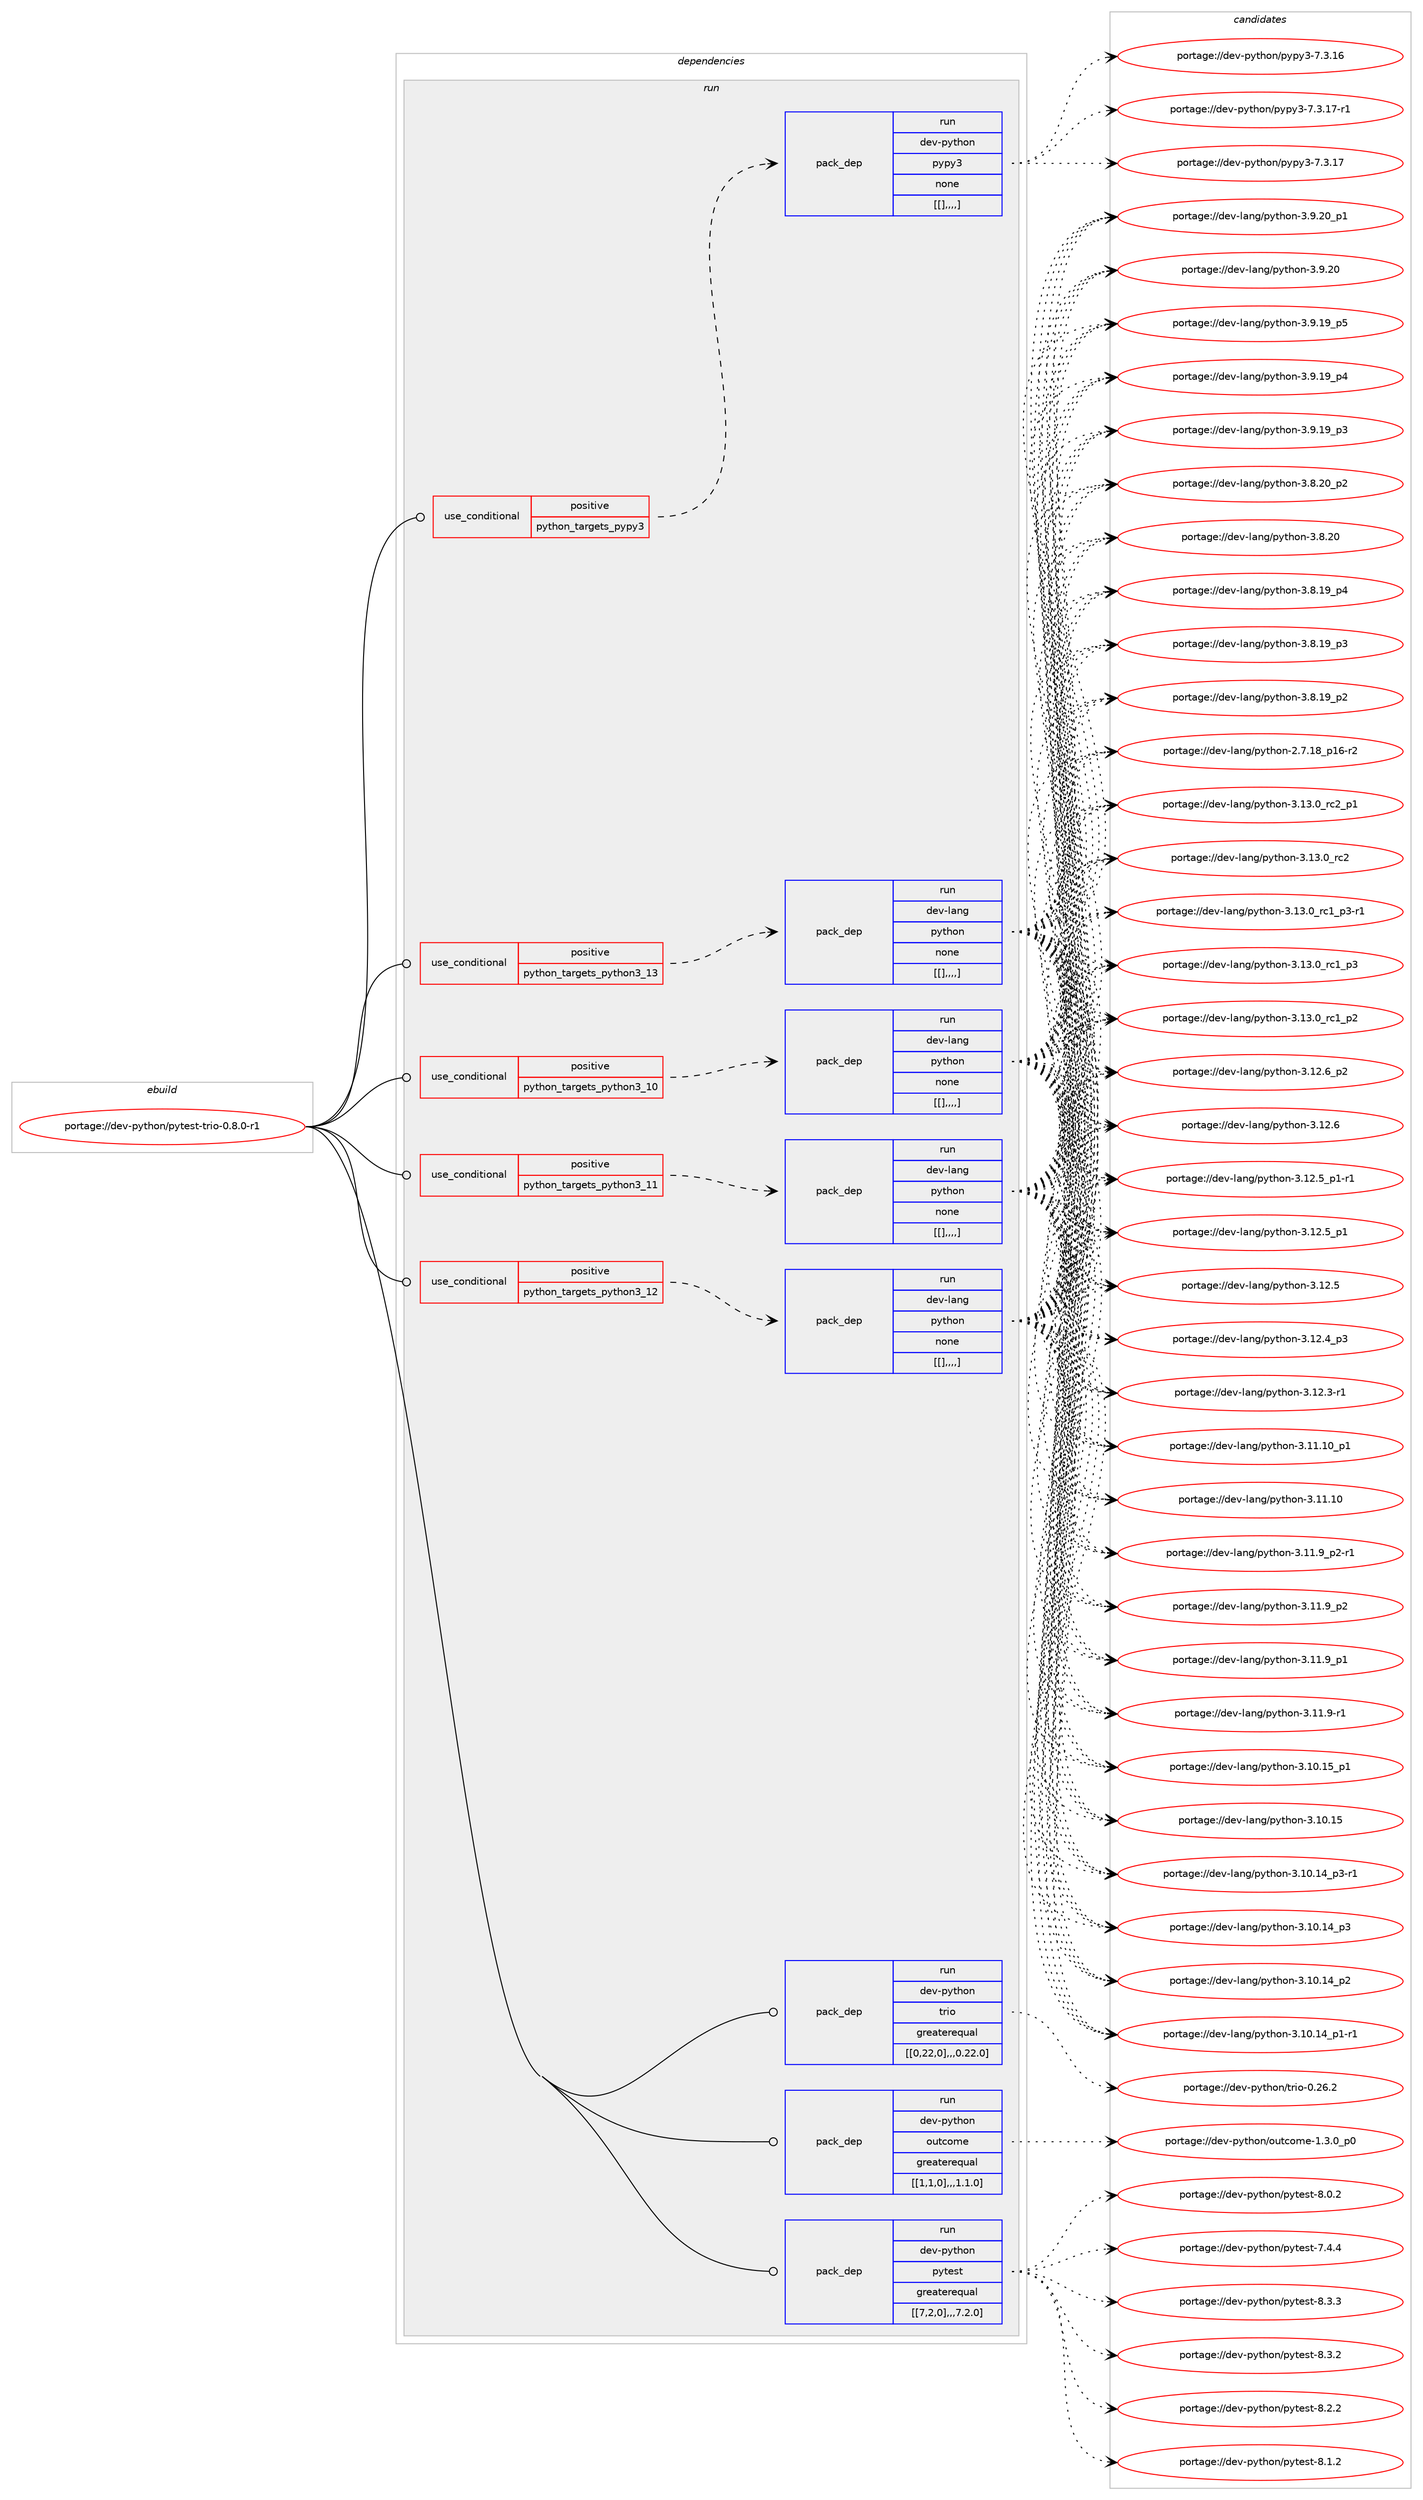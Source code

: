 digraph prolog {

# *************
# Graph options
# *************

newrank=true;
concentrate=true;
compound=true;
graph [rankdir=LR,fontname=Helvetica,fontsize=10,ranksep=1.5];#, ranksep=2.5, nodesep=0.2];
edge  [arrowhead=vee];
node  [fontname=Helvetica,fontsize=10];

# **********
# The ebuild
# **********

subgraph cluster_leftcol {
color=gray;
label=<<i>ebuild</i>>;
id [label="portage://dev-python/pytest-trio-0.8.0-r1", color=red, width=4, href="../dev-python/pytest-trio-0.8.0-r1.svg"];
}

# ****************
# The dependencies
# ****************

subgraph cluster_midcol {
color=gray;
label=<<i>dependencies</i>>;
subgraph cluster_compile {
fillcolor="#eeeeee";
style=filled;
label=<<i>compile</i>>;
}
subgraph cluster_compileandrun {
fillcolor="#eeeeee";
style=filled;
label=<<i>compile and run</i>>;
}
subgraph cluster_run {
fillcolor="#eeeeee";
style=filled;
label=<<i>run</i>>;
subgraph cond39742 {
dependency162647 [label=<<TABLE BORDER="0" CELLBORDER="1" CELLSPACING="0" CELLPADDING="4"><TR><TD ROWSPAN="3" CELLPADDING="10">use_conditional</TD></TR><TR><TD>positive</TD></TR><TR><TD>python_targets_pypy3</TD></TR></TABLE>>, shape=none, color=red];
subgraph pack121652 {
dependency162648 [label=<<TABLE BORDER="0" CELLBORDER="1" CELLSPACING="0" CELLPADDING="4" WIDTH="220"><TR><TD ROWSPAN="6" CELLPADDING="30">pack_dep</TD></TR><TR><TD WIDTH="110">run</TD></TR><TR><TD>dev-python</TD></TR><TR><TD>pypy3</TD></TR><TR><TD>none</TD></TR><TR><TD>[[],,,,]</TD></TR></TABLE>>, shape=none, color=blue];
}
dependency162647:e -> dependency162648:w [weight=20,style="dashed",arrowhead="vee"];
}
id:e -> dependency162647:w [weight=20,style="solid",arrowhead="odot"];
subgraph cond39743 {
dependency162649 [label=<<TABLE BORDER="0" CELLBORDER="1" CELLSPACING="0" CELLPADDING="4"><TR><TD ROWSPAN="3" CELLPADDING="10">use_conditional</TD></TR><TR><TD>positive</TD></TR><TR><TD>python_targets_python3_10</TD></TR></TABLE>>, shape=none, color=red];
subgraph pack121653 {
dependency162650 [label=<<TABLE BORDER="0" CELLBORDER="1" CELLSPACING="0" CELLPADDING="4" WIDTH="220"><TR><TD ROWSPAN="6" CELLPADDING="30">pack_dep</TD></TR><TR><TD WIDTH="110">run</TD></TR><TR><TD>dev-lang</TD></TR><TR><TD>python</TD></TR><TR><TD>none</TD></TR><TR><TD>[[],,,,]</TD></TR></TABLE>>, shape=none, color=blue];
}
dependency162649:e -> dependency162650:w [weight=20,style="dashed",arrowhead="vee"];
}
id:e -> dependency162649:w [weight=20,style="solid",arrowhead="odot"];
subgraph cond39744 {
dependency162651 [label=<<TABLE BORDER="0" CELLBORDER="1" CELLSPACING="0" CELLPADDING="4"><TR><TD ROWSPAN="3" CELLPADDING="10">use_conditional</TD></TR><TR><TD>positive</TD></TR><TR><TD>python_targets_python3_11</TD></TR></TABLE>>, shape=none, color=red];
subgraph pack121654 {
dependency162652 [label=<<TABLE BORDER="0" CELLBORDER="1" CELLSPACING="0" CELLPADDING="4" WIDTH="220"><TR><TD ROWSPAN="6" CELLPADDING="30">pack_dep</TD></TR><TR><TD WIDTH="110">run</TD></TR><TR><TD>dev-lang</TD></TR><TR><TD>python</TD></TR><TR><TD>none</TD></TR><TR><TD>[[],,,,]</TD></TR></TABLE>>, shape=none, color=blue];
}
dependency162651:e -> dependency162652:w [weight=20,style="dashed",arrowhead="vee"];
}
id:e -> dependency162651:w [weight=20,style="solid",arrowhead="odot"];
subgraph cond39745 {
dependency162653 [label=<<TABLE BORDER="0" CELLBORDER="1" CELLSPACING="0" CELLPADDING="4"><TR><TD ROWSPAN="3" CELLPADDING="10">use_conditional</TD></TR><TR><TD>positive</TD></TR><TR><TD>python_targets_python3_12</TD></TR></TABLE>>, shape=none, color=red];
subgraph pack121655 {
dependency162654 [label=<<TABLE BORDER="0" CELLBORDER="1" CELLSPACING="0" CELLPADDING="4" WIDTH="220"><TR><TD ROWSPAN="6" CELLPADDING="30">pack_dep</TD></TR><TR><TD WIDTH="110">run</TD></TR><TR><TD>dev-lang</TD></TR><TR><TD>python</TD></TR><TR><TD>none</TD></TR><TR><TD>[[],,,,]</TD></TR></TABLE>>, shape=none, color=blue];
}
dependency162653:e -> dependency162654:w [weight=20,style="dashed",arrowhead="vee"];
}
id:e -> dependency162653:w [weight=20,style="solid",arrowhead="odot"];
subgraph cond39746 {
dependency162655 [label=<<TABLE BORDER="0" CELLBORDER="1" CELLSPACING="0" CELLPADDING="4"><TR><TD ROWSPAN="3" CELLPADDING="10">use_conditional</TD></TR><TR><TD>positive</TD></TR><TR><TD>python_targets_python3_13</TD></TR></TABLE>>, shape=none, color=red];
subgraph pack121656 {
dependency162656 [label=<<TABLE BORDER="0" CELLBORDER="1" CELLSPACING="0" CELLPADDING="4" WIDTH="220"><TR><TD ROWSPAN="6" CELLPADDING="30">pack_dep</TD></TR><TR><TD WIDTH="110">run</TD></TR><TR><TD>dev-lang</TD></TR><TR><TD>python</TD></TR><TR><TD>none</TD></TR><TR><TD>[[],,,,]</TD></TR></TABLE>>, shape=none, color=blue];
}
dependency162655:e -> dependency162656:w [weight=20,style="dashed",arrowhead="vee"];
}
id:e -> dependency162655:w [weight=20,style="solid",arrowhead="odot"];
subgraph pack121657 {
dependency162657 [label=<<TABLE BORDER="0" CELLBORDER="1" CELLSPACING="0" CELLPADDING="4" WIDTH="220"><TR><TD ROWSPAN="6" CELLPADDING="30">pack_dep</TD></TR><TR><TD WIDTH="110">run</TD></TR><TR><TD>dev-python</TD></TR><TR><TD>outcome</TD></TR><TR><TD>greaterequal</TD></TR><TR><TD>[[1,1,0],,,1.1.0]</TD></TR></TABLE>>, shape=none, color=blue];
}
id:e -> dependency162657:w [weight=20,style="solid",arrowhead="odot"];
subgraph pack121658 {
dependency162658 [label=<<TABLE BORDER="0" CELLBORDER="1" CELLSPACING="0" CELLPADDING="4" WIDTH="220"><TR><TD ROWSPAN="6" CELLPADDING="30">pack_dep</TD></TR><TR><TD WIDTH="110">run</TD></TR><TR><TD>dev-python</TD></TR><TR><TD>pytest</TD></TR><TR><TD>greaterequal</TD></TR><TR><TD>[[7,2,0],,,7.2.0]</TD></TR></TABLE>>, shape=none, color=blue];
}
id:e -> dependency162658:w [weight=20,style="solid",arrowhead="odot"];
subgraph pack121659 {
dependency162659 [label=<<TABLE BORDER="0" CELLBORDER="1" CELLSPACING="0" CELLPADDING="4" WIDTH="220"><TR><TD ROWSPAN="6" CELLPADDING="30">pack_dep</TD></TR><TR><TD WIDTH="110">run</TD></TR><TR><TD>dev-python</TD></TR><TR><TD>trio</TD></TR><TR><TD>greaterequal</TD></TR><TR><TD>[[0,22,0],,,0.22.0]</TD></TR></TABLE>>, shape=none, color=blue];
}
id:e -> dependency162659:w [weight=20,style="solid",arrowhead="odot"];
}
}

# **************
# The candidates
# **************

subgraph cluster_choices {
rank=same;
color=gray;
label=<<i>candidates</i>>;

subgraph choice121652 {
color=black;
nodesep=1;
choice100101118451121211161041111104711212111212151455546514649554511449 [label="portage://dev-python/pypy3-7.3.17-r1", color=red, width=4,href="../dev-python/pypy3-7.3.17-r1.svg"];
choice10010111845112121116104111110471121211121215145554651464955 [label="portage://dev-python/pypy3-7.3.17", color=red, width=4,href="../dev-python/pypy3-7.3.17.svg"];
choice10010111845112121116104111110471121211121215145554651464954 [label="portage://dev-python/pypy3-7.3.16", color=red, width=4,href="../dev-python/pypy3-7.3.16.svg"];
dependency162648:e -> choice100101118451121211161041111104711212111212151455546514649554511449:w [style=dotted,weight="100"];
dependency162648:e -> choice10010111845112121116104111110471121211121215145554651464955:w [style=dotted,weight="100"];
dependency162648:e -> choice10010111845112121116104111110471121211121215145554651464954:w [style=dotted,weight="100"];
}
subgraph choice121653 {
color=black;
nodesep=1;
choice100101118451089711010347112121116104111110455146495146489511499509511249 [label="portage://dev-lang/python-3.13.0_rc2_p1", color=red, width=4,href="../dev-lang/python-3.13.0_rc2_p1.svg"];
choice10010111845108971101034711212111610411111045514649514648951149950 [label="portage://dev-lang/python-3.13.0_rc2", color=red, width=4,href="../dev-lang/python-3.13.0_rc2.svg"];
choice1001011184510897110103471121211161041111104551464951464895114994995112514511449 [label="portage://dev-lang/python-3.13.0_rc1_p3-r1", color=red, width=4,href="../dev-lang/python-3.13.0_rc1_p3-r1.svg"];
choice100101118451089711010347112121116104111110455146495146489511499499511251 [label="portage://dev-lang/python-3.13.0_rc1_p3", color=red, width=4,href="../dev-lang/python-3.13.0_rc1_p3.svg"];
choice100101118451089711010347112121116104111110455146495146489511499499511250 [label="portage://dev-lang/python-3.13.0_rc1_p2", color=red, width=4,href="../dev-lang/python-3.13.0_rc1_p2.svg"];
choice100101118451089711010347112121116104111110455146495046549511250 [label="portage://dev-lang/python-3.12.6_p2", color=red, width=4,href="../dev-lang/python-3.12.6_p2.svg"];
choice10010111845108971101034711212111610411111045514649504654 [label="portage://dev-lang/python-3.12.6", color=red, width=4,href="../dev-lang/python-3.12.6.svg"];
choice1001011184510897110103471121211161041111104551464950465395112494511449 [label="portage://dev-lang/python-3.12.5_p1-r1", color=red, width=4,href="../dev-lang/python-3.12.5_p1-r1.svg"];
choice100101118451089711010347112121116104111110455146495046539511249 [label="portage://dev-lang/python-3.12.5_p1", color=red, width=4,href="../dev-lang/python-3.12.5_p1.svg"];
choice10010111845108971101034711212111610411111045514649504653 [label="portage://dev-lang/python-3.12.5", color=red, width=4,href="../dev-lang/python-3.12.5.svg"];
choice100101118451089711010347112121116104111110455146495046529511251 [label="portage://dev-lang/python-3.12.4_p3", color=red, width=4,href="../dev-lang/python-3.12.4_p3.svg"];
choice100101118451089711010347112121116104111110455146495046514511449 [label="portage://dev-lang/python-3.12.3-r1", color=red, width=4,href="../dev-lang/python-3.12.3-r1.svg"];
choice10010111845108971101034711212111610411111045514649494649489511249 [label="portage://dev-lang/python-3.11.10_p1", color=red, width=4,href="../dev-lang/python-3.11.10_p1.svg"];
choice1001011184510897110103471121211161041111104551464949464948 [label="portage://dev-lang/python-3.11.10", color=red, width=4,href="../dev-lang/python-3.11.10.svg"];
choice1001011184510897110103471121211161041111104551464949465795112504511449 [label="portage://dev-lang/python-3.11.9_p2-r1", color=red, width=4,href="../dev-lang/python-3.11.9_p2-r1.svg"];
choice100101118451089711010347112121116104111110455146494946579511250 [label="portage://dev-lang/python-3.11.9_p2", color=red, width=4,href="../dev-lang/python-3.11.9_p2.svg"];
choice100101118451089711010347112121116104111110455146494946579511249 [label="portage://dev-lang/python-3.11.9_p1", color=red, width=4,href="../dev-lang/python-3.11.9_p1.svg"];
choice100101118451089711010347112121116104111110455146494946574511449 [label="portage://dev-lang/python-3.11.9-r1", color=red, width=4,href="../dev-lang/python-3.11.9-r1.svg"];
choice10010111845108971101034711212111610411111045514649484649539511249 [label="portage://dev-lang/python-3.10.15_p1", color=red, width=4,href="../dev-lang/python-3.10.15_p1.svg"];
choice1001011184510897110103471121211161041111104551464948464953 [label="portage://dev-lang/python-3.10.15", color=red, width=4,href="../dev-lang/python-3.10.15.svg"];
choice100101118451089711010347112121116104111110455146494846495295112514511449 [label="portage://dev-lang/python-3.10.14_p3-r1", color=red, width=4,href="../dev-lang/python-3.10.14_p3-r1.svg"];
choice10010111845108971101034711212111610411111045514649484649529511251 [label="portage://dev-lang/python-3.10.14_p3", color=red, width=4,href="../dev-lang/python-3.10.14_p3.svg"];
choice10010111845108971101034711212111610411111045514649484649529511250 [label="portage://dev-lang/python-3.10.14_p2", color=red, width=4,href="../dev-lang/python-3.10.14_p2.svg"];
choice100101118451089711010347112121116104111110455146494846495295112494511449 [label="portage://dev-lang/python-3.10.14_p1-r1", color=red, width=4,href="../dev-lang/python-3.10.14_p1-r1.svg"];
choice100101118451089711010347112121116104111110455146574650489511249 [label="portage://dev-lang/python-3.9.20_p1", color=red, width=4,href="../dev-lang/python-3.9.20_p1.svg"];
choice10010111845108971101034711212111610411111045514657465048 [label="portage://dev-lang/python-3.9.20", color=red, width=4,href="../dev-lang/python-3.9.20.svg"];
choice100101118451089711010347112121116104111110455146574649579511253 [label="portage://dev-lang/python-3.9.19_p5", color=red, width=4,href="../dev-lang/python-3.9.19_p5.svg"];
choice100101118451089711010347112121116104111110455146574649579511252 [label="portage://dev-lang/python-3.9.19_p4", color=red, width=4,href="../dev-lang/python-3.9.19_p4.svg"];
choice100101118451089711010347112121116104111110455146574649579511251 [label="portage://dev-lang/python-3.9.19_p3", color=red, width=4,href="../dev-lang/python-3.9.19_p3.svg"];
choice100101118451089711010347112121116104111110455146564650489511250 [label="portage://dev-lang/python-3.8.20_p2", color=red, width=4,href="../dev-lang/python-3.8.20_p2.svg"];
choice10010111845108971101034711212111610411111045514656465048 [label="portage://dev-lang/python-3.8.20", color=red, width=4,href="../dev-lang/python-3.8.20.svg"];
choice100101118451089711010347112121116104111110455146564649579511252 [label="portage://dev-lang/python-3.8.19_p4", color=red, width=4,href="../dev-lang/python-3.8.19_p4.svg"];
choice100101118451089711010347112121116104111110455146564649579511251 [label="portage://dev-lang/python-3.8.19_p3", color=red, width=4,href="../dev-lang/python-3.8.19_p3.svg"];
choice100101118451089711010347112121116104111110455146564649579511250 [label="portage://dev-lang/python-3.8.19_p2", color=red, width=4,href="../dev-lang/python-3.8.19_p2.svg"];
choice100101118451089711010347112121116104111110455046554649569511249544511450 [label="portage://dev-lang/python-2.7.18_p16-r2", color=red, width=4,href="../dev-lang/python-2.7.18_p16-r2.svg"];
dependency162650:e -> choice100101118451089711010347112121116104111110455146495146489511499509511249:w [style=dotted,weight="100"];
dependency162650:e -> choice10010111845108971101034711212111610411111045514649514648951149950:w [style=dotted,weight="100"];
dependency162650:e -> choice1001011184510897110103471121211161041111104551464951464895114994995112514511449:w [style=dotted,weight="100"];
dependency162650:e -> choice100101118451089711010347112121116104111110455146495146489511499499511251:w [style=dotted,weight="100"];
dependency162650:e -> choice100101118451089711010347112121116104111110455146495146489511499499511250:w [style=dotted,weight="100"];
dependency162650:e -> choice100101118451089711010347112121116104111110455146495046549511250:w [style=dotted,weight="100"];
dependency162650:e -> choice10010111845108971101034711212111610411111045514649504654:w [style=dotted,weight="100"];
dependency162650:e -> choice1001011184510897110103471121211161041111104551464950465395112494511449:w [style=dotted,weight="100"];
dependency162650:e -> choice100101118451089711010347112121116104111110455146495046539511249:w [style=dotted,weight="100"];
dependency162650:e -> choice10010111845108971101034711212111610411111045514649504653:w [style=dotted,weight="100"];
dependency162650:e -> choice100101118451089711010347112121116104111110455146495046529511251:w [style=dotted,weight="100"];
dependency162650:e -> choice100101118451089711010347112121116104111110455146495046514511449:w [style=dotted,weight="100"];
dependency162650:e -> choice10010111845108971101034711212111610411111045514649494649489511249:w [style=dotted,weight="100"];
dependency162650:e -> choice1001011184510897110103471121211161041111104551464949464948:w [style=dotted,weight="100"];
dependency162650:e -> choice1001011184510897110103471121211161041111104551464949465795112504511449:w [style=dotted,weight="100"];
dependency162650:e -> choice100101118451089711010347112121116104111110455146494946579511250:w [style=dotted,weight="100"];
dependency162650:e -> choice100101118451089711010347112121116104111110455146494946579511249:w [style=dotted,weight="100"];
dependency162650:e -> choice100101118451089711010347112121116104111110455146494946574511449:w [style=dotted,weight="100"];
dependency162650:e -> choice10010111845108971101034711212111610411111045514649484649539511249:w [style=dotted,weight="100"];
dependency162650:e -> choice1001011184510897110103471121211161041111104551464948464953:w [style=dotted,weight="100"];
dependency162650:e -> choice100101118451089711010347112121116104111110455146494846495295112514511449:w [style=dotted,weight="100"];
dependency162650:e -> choice10010111845108971101034711212111610411111045514649484649529511251:w [style=dotted,weight="100"];
dependency162650:e -> choice10010111845108971101034711212111610411111045514649484649529511250:w [style=dotted,weight="100"];
dependency162650:e -> choice100101118451089711010347112121116104111110455146494846495295112494511449:w [style=dotted,weight="100"];
dependency162650:e -> choice100101118451089711010347112121116104111110455146574650489511249:w [style=dotted,weight="100"];
dependency162650:e -> choice10010111845108971101034711212111610411111045514657465048:w [style=dotted,weight="100"];
dependency162650:e -> choice100101118451089711010347112121116104111110455146574649579511253:w [style=dotted,weight="100"];
dependency162650:e -> choice100101118451089711010347112121116104111110455146574649579511252:w [style=dotted,weight="100"];
dependency162650:e -> choice100101118451089711010347112121116104111110455146574649579511251:w [style=dotted,weight="100"];
dependency162650:e -> choice100101118451089711010347112121116104111110455146564650489511250:w [style=dotted,weight="100"];
dependency162650:e -> choice10010111845108971101034711212111610411111045514656465048:w [style=dotted,weight="100"];
dependency162650:e -> choice100101118451089711010347112121116104111110455146564649579511252:w [style=dotted,weight="100"];
dependency162650:e -> choice100101118451089711010347112121116104111110455146564649579511251:w [style=dotted,weight="100"];
dependency162650:e -> choice100101118451089711010347112121116104111110455146564649579511250:w [style=dotted,weight="100"];
dependency162650:e -> choice100101118451089711010347112121116104111110455046554649569511249544511450:w [style=dotted,weight="100"];
}
subgraph choice121654 {
color=black;
nodesep=1;
choice100101118451089711010347112121116104111110455146495146489511499509511249 [label="portage://dev-lang/python-3.13.0_rc2_p1", color=red, width=4,href="../dev-lang/python-3.13.0_rc2_p1.svg"];
choice10010111845108971101034711212111610411111045514649514648951149950 [label="portage://dev-lang/python-3.13.0_rc2", color=red, width=4,href="../dev-lang/python-3.13.0_rc2.svg"];
choice1001011184510897110103471121211161041111104551464951464895114994995112514511449 [label="portage://dev-lang/python-3.13.0_rc1_p3-r1", color=red, width=4,href="../dev-lang/python-3.13.0_rc1_p3-r1.svg"];
choice100101118451089711010347112121116104111110455146495146489511499499511251 [label="portage://dev-lang/python-3.13.0_rc1_p3", color=red, width=4,href="../dev-lang/python-3.13.0_rc1_p3.svg"];
choice100101118451089711010347112121116104111110455146495146489511499499511250 [label="portage://dev-lang/python-3.13.0_rc1_p2", color=red, width=4,href="../dev-lang/python-3.13.0_rc1_p2.svg"];
choice100101118451089711010347112121116104111110455146495046549511250 [label="portage://dev-lang/python-3.12.6_p2", color=red, width=4,href="../dev-lang/python-3.12.6_p2.svg"];
choice10010111845108971101034711212111610411111045514649504654 [label="portage://dev-lang/python-3.12.6", color=red, width=4,href="../dev-lang/python-3.12.6.svg"];
choice1001011184510897110103471121211161041111104551464950465395112494511449 [label="portage://dev-lang/python-3.12.5_p1-r1", color=red, width=4,href="../dev-lang/python-3.12.5_p1-r1.svg"];
choice100101118451089711010347112121116104111110455146495046539511249 [label="portage://dev-lang/python-3.12.5_p1", color=red, width=4,href="../dev-lang/python-3.12.5_p1.svg"];
choice10010111845108971101034711212111610411111045514649504653 [label="portage://dev-lang/python-3.12.5", color=red, width=4,href="../dev-lang/python-3.12.5.svg"];
choice100101118451089711010347112121116104111110455146495046529511251 [label="portage://dev-lang/python-3.12.4_p3", color=red, width=4,href="../dev-lang/python-3.12.4_p3.svg"];
choice100101118451089711010347112121116104111110455146495046514511449 [label="portage://dev-lang/python-3.12.3-r1", color=red, width=4,href="../dev-lang/python-3.12.3-r1.svg"];
choice10010111845108971101034711212111610411111045514649494649489511249 [label="portage://dev-lang/python-3.11.10_p1", color=red, width=4,href="../dev-lang/python-3.11.10_p1.svg"];
choice1001011184510897110103471121211161041111104551464949464948 [label="portage://dev-lang/python-3.11.10", color=red, width=4,href="../dev-lang/python-3.11.10.svg"];
choice1001011184510897110103471121211161041111104551464949465795112504511449 [label="portage://dev-lang/python-3.11.9_p2-r1", color=red, width=4,href="../dev-lang/python-3.11.9_p2-r1.svg"];
choice100101118451089711010347112121116104111110455146494946579511250 [label="portage://dev-lang/python-3.11.9_p2", color=red, width=4,href="../dev-lang/python-3.11.9_p2.svg"];
choice100101118451089711010347112121116104111110455146494946579511249 [label="portage://dev-lang/python-3.11.9_p1", color=red, width=4,href="../dev-lang/python-3.11.9_p1.svg"];
choice100101118451089711010347112121116104111110455146494946574511449 [label="portage://dev-lang/python-3.11.9-r1", color=red, width=4,href="../dev-lang/python-3.11.9-r1.svg"];
choice10010111845108971101034711212111610411111045514649484649539511249 [label="portage://dev-lang/python-3.10.15_p1", color=red, width=4,href="../dev-lang/python-3.10.15_p1.svg"];
choice1001011184510897110103471121211161041111104551464948464953 [label="portage://dev-lang/python-3.10.15", color=red, width=4,href="../dev-lang/python-3.10.15.svg"];
choice100101118451089711010347112121116104111110455146494846495295112514511449 [label="portage://dev-lang/python-3.10.14_p3-r1", color=red, width=4,href="../dev-lang/python-3.10.14_p3-r1.svg"];
choice10010111845108971101034711212111610411111045514649484649529511251 [label="portage://dev-lang/python-3.10.14_p3", color=red, width=4,href="../dev-lang/python-3.10.14_p3.svg"];
choice10010111845108971101034711212111610411111045514649484649529511250 [label="portage://dev-lang/python-3.10.14_p2", color=red, width=4,href="../dev-lang/python-3.10.14_p2.svg"];
choice100101118451089711010347112121116104111110455146494846495295112494511449 [label="portage://dev-lang/python-3.10.14_p1-r1", color=red, width=4,href="../dev-lang/python-3.10.14_p1-r1.svg"];
choice100101118451089711010347112121116104111110455146574650489511249 [label="portage://dev-lang/python-3.9.20_p1", color=red, width=4,href="../dev-lang/python-3.9.20_p1.svg"];
choice10010111845108971101034711212111610411111045514657465048 [label="portage://dev-lang/python-3.9.20", color=red, width=4,href="../dev-lang/python-3.9.20.svg"];
choice100101118451089711010347112121116104111110455146574649579511253 [label="portage://dev-lang/python-3.9.19_p5", color=red, width=4,href="../dev-lang/python-3.9.19_p5.svg"];
choice100101118451089711010347112121116104111110455146574649579511252 [label="portage://dev-lang/python-3.9.19_p4", color=red, width=4,href="../dev-lang/python-3.9.19_p4.svg"];
choice100101118451089711010347112121116104111110455146574649579511251 [label="portage://dev-lang/python-3.9.19_p3", color=red, width=4,href="../dev-lang/python-3.9.19_p3.svg"];
choice100101118451089711010347112121116104111110455146564650489511250 [label="portage://dev-lang/python-3.8.20_p2", color=red, width=4,href="../dev-lang/python-3.8.20_p2.svg"];
choice10010111845108971101034711212111610411111045514656465048 [label="portage://dev-lang/python-3.8.20", color=red, width=4,href="../dev-lang/python-3.8.20.svg"];
choice100101118451089711010347112121116104111110455146564649579511252 [label="portage://dev-lang/python-3.8.19_p4", color=red, width=4,href="../dev-lang/python-3.8.19_p4.svg"];
choice100101118451089711010347112121116104111110455146564649579511251 [label="portage://dev-lang/python-3.8.19_p3", color=red, width=4,href="../dev-lang/python-3.8.19_p3.svg"];
choice100101118451089711010347112121116104111110455146564649579511250 [label="portage://dev-lang/python-3.8.19_p2", color=red, width=4,href="../dev-lang/python-3.8.19_p2.svg"];
choice100101118451089711010347112121116104111110455046554649569511249544511450 [label="portage://dev-lang/python-2.7.18_p16-r2", color=red, width=4,href="../dev-lang/python-2.7.18_p16-r2.svg"];
dependency162652:e -> choice100101118451089711010347112121116104111110455146495146489511499509511249:w [style=dotted,weight="100"];
dependency162652:e -> choice10010111845108971101034711212111610411111045514649514648951149950:w [style=dotted,weight="100"];
dependency162652:e -> choice1001011184510897110103471121211161041111104551464951464895114994995112514511449:w [style=dotted,weight="100"];
dependency162652:e -> choice100101118451089711010347112121116104111110455146495146489511499499511251:w [style=dotted,weight="100"];
dependency162652:e -> choice100101118451089711010347112121116104111110455146495146489511499499511250:w [style=dotted,weight="100"];
dependency162652:e -> choice100101118451089711010347112121116104111110455146495046549511250:w [style=dotted,weight="100"];
dependency162652:e -> choice10010111845108971101034711212111610411111045514649504654:w [style=dotted,weight="100"];
dependency162652:e -> choice1001011184510897110103471121211161041111104551464950465395112494511449:w [style=dotted,weight="100"];
dependency162652:e -> choice100101118451089711010347112121116104111110455146495046539511249:w [style=dotted,weight="100"];
dependency162652:e -> choice10010111845108971101034711212111610411111045514649504653:w [style=dotted,weight="100"];
dependency162652:e -> choice100101118451089711010347112121116104111110455146495046529511251:w [style=dotted,weight="100"];
dependency162652:e -> choice100101118451089711010347112121116104111110455146495046514511449:w [style=dotted,weight="100"];
dependency162652:e -> choice10010111845108971101034711212111610411111045514649494649489511249:w [style=dotted,weight="100"];
dependency162652:e -> choice1001011184510897110103471121211161041111104551464949464948:w [style=dotted,weight="100"];
dependency162652:e -> choice1001011184510897110103471121211161041111104551464949465795112504511449:w [style=dotted,weight="100"];
dependency162652:e -> choice100101118451089711010347112121116104111110455146494946579511250:w [style=dotted,weight="100"];
dependency162652:e -> choice100101118451089711010347112121116104111110455146494946579511249:w [style=dotted,weight="100"];
dependency162652:e -> choice100101118451089711010347112121116104111110455146494946574511449:w [style=dotted,weight="100"];
dependency162652:e -> choice10010111845108971101034711212111610411111045514649484649539511249:w [style=dotted,weight="100"];
dependency162652:e -> choice1001011184510897110103471121211161041111104551464948464953:w [style=dotted,weight="100"];
dependency162652:e -> choice100101118451089711010347112121116104111110455146494846495295112514511449:w [style=dotted,weight="100"];
dependency162652:e -> choice10010111845108971101034711212111610411111045514649484649529511251:w [style=dotted,weight="100"];
dependency162652:e -> choice10010111845108971101034711212111610411111045514649484649529511250:w [style=dotted,weight="100"];
dependency162652:e -> choice100101118451089711010347112121116104111110455146494846495295112494511449:w [style=dotted,weight="100"];
dependency162652:e -> choice100101118451089711010347112121116104111110455146574650489511249:w [style=dotted,weight="100"];
dependency162652:e -> choice10010111845108971101034711212111610411111045514657465048:w [style=dotted,weight="100"];
dependency162652:e -> choice100101118451089711010347112121116104111110455146574649579511253:w [style=dotted,weight="100"];
dependency162652:e -> choice100101118451089711010347112121116104111110455146574649579511252:w [style=dotted,weight="100"];
dependency162652:e -> choice100101118451089711010347112121116104111110455146574649579511251:w [style=dotted,weight="100"];
dependency162652:e -> choice100101118451089711010347112121116104111110455146564650489511250:w [style=dotted,weight="100"];
dependency162652:e -> choice10010111845108971101034711212111610411111045514656465048:w [style=dotted,weight="100"];
dependency162652:e -> choice100101118451089711010347112121116104111110455146564649579511252:w [style=dotted,weight="100"];
dependency162652:e -> choice100101118451089711010347112121116104111110455146564649579511251:w [style=dotted,weight="100"];
dependency162652:e -> choice100101118451089711010347112121116104111110455146564649579511250:w [style=dotted,weight="100"];
dependency162652:e -> choice100101118451089711010347112121116104111110455046554649569511249544511450:w [style=dotted,weight="100"];
}
subgraph choice121655 {
color=black;
nodesep=1;
choice100101118451089711010347112121116104111110455146495146489511499509511249 [label="portage://dev-lang/python-3.13.0_rc2_p1", color=red, width=4,href="../dev-lang/python-3.13.0_rc2_p1.svg"];
choice10010111845108971101034711212111610411111045514649514648951149950 [label="portage://dev-lang/python-3.13.0_rc2", color=red, width=4,href="../dev-lang/python-3.13.0_rc2.svg"];
choice1001011184510897110103471121211161041111104551464951464895114994995112514511449 [label="portage://dev-lang/python-3.13.0_rc1_p3-r1", color=red, width=4,href="../dev-lang/python-3.13.0_rc1_p3-r1.svg"];
choice100101118451089711010347112121116104111110455146495146489511499499511251 [label="portage://dev-lang/python-3.13.0_rc1_p3", color=red, width=4,href="../dev-lang/python-3.13.0_rc1_p3.svg"];
choice100101118451089711010347112121116104111110455146495146489511499499511250 [label="portage://dev-lang/python-3.13.0_rc1_p2", color=red, width=4,href="../dev-lang/python-3.13.0_rc1_p2.svg"];
choice100101118451089711010347112121116104111110455146495046549511250 [label="portage://dev-lang/python-3.12.6_p2", color=red, width=4,href="../dev-lang/python-3.12.6_p2.svg"];
choice10010111845108971101034711212111610411111045514649504654 [label="portage://dev-lang/python-3.12.6", color=red, width=4,href="../dev-lang/python-3.12.6.svg"];
choice1001011184510897110103471121211161041111104551464950465395112494511449 [label="portage://dev-lang/python-3.12.5_p1-r1", color=red, width=4,href="../dev-lang/python-3.12.5_p1-r1.svg"];
choice100101118451089711010347112121116104111110455146495046539511249 [label="portage://dev-lang/python-3.12.5_p1", color=red, width=4,href="../dev-lang/python-3.12.5_p1.svg"];
choice10010111845108971101034711212111610411111045514649504653 [label="portage://dev-lang/python-3.12.5", color=red, width=4,href="../dev-lang/python-3.12.5.svg"];
choice100101118451089711010347112121116104111110455146495046529511251 [label="portage://dev-lang/python-3.12.4_p3", color=red, width=4,href="../dev-lang/python-3.12.4_p3.svg"];
choice100101118451089711010347112121116104111110455146495046514511449 [label="portage://dev-lang/python-3.12.3-r1", color=red, width=4,href="../dev-lang/python-3.12.3-r1.svg"];
choice10010111845108971101034711212111610411111045514649494649489511249 [label="portage://dev-lang/python-3.11.10_p1", color=red, width=4,href="../dev-lang/python-3.11.10_p1.svg"];
choice1001011184510897110103471121211161041111104551464949464948 [label="portage://dev-lang/python-3.11.10", color=red, width=4,href="../dev-lang/python-3.11.10.svg"];
choice1001011184510897110103471121211161041111104551464949465795112504511449 [label="portage://dev-lang/python-3.11.9_p2-r1", color=red, width=4,href="../dev-lang/python-3.11.9_p2-r1.svg"];
choice100101118451089711010347112121116104111110455146494946579511250 [label="portage://dev-lang/python-3.11.9_p2", color=red, width=4,href="../dev-lang/python-3.11.9_p2.svg"];
choice100101118451089711010347112121116104111110455146494946579511249 [label="portage://dev-lang/python-3.11.9_p1", color=red, width=4,href="../dev-lang/python-3.11.9_p1.svg"];
choice100101118451089711010347112121116104111110455146494946574511449 [label="portage://dev-lang/python-3.11.9-r1", color=red, width=4,href="../dev-lang/python-3.11.9-r1.svg"];
choice10010111845108971101034711212111610411111045514649484649539511249 [label="portage://dev-lang/python-3.10.15_p1", color=red, width=4,href="../dev-lang/python-3.10.15_p1.svg"];
choice1001011184510897110103471121211161041111104551464948464953 [label="portage://dev-lang/python-3.10.15", color=red, width=4,href="../dev-lang/python-3.10.15.svg"];
choice100101118451089711010347112121116104111110455146494846495295112514511449 [label="portage://dev-lang/python-3.10.14_p3-r1", color=red, width=4,href="../dev-lang/python-3.10.14_p3-r1.svg"];
choice10010111845108971101034711212111610411111045514649484649529511251 [label="portage://dev-lang/python-3.10.14_p3", color=red, width=4,href="../dev-lang/python-3.10.14_p3.svg"];
choice10010111845108971101034711212111610411111045514649484649529511250 [label="portage://dev-lang/python-3.10.14_p2", color=red, width=4,href="../dev-lang/python-3.10.14_p2.svg"];
choice100101118451089711010347112121116104111110455146494846495295112494511449 [label="portage://dev-lang/python-3.10.14_p1-r1", color=red, width=4,href="../dev-lang/python-3.10.14_p1-r1.svg"];
choice100101118451089711010347112121116104111110455146574650489511249 [label="portage://dev-lang/python-3.9.20_p1", color=red, width=4,href="../dev-lang/python-3.9.20_p1.svg"];
choice10010111845108971101034711212111610411111045514657465048 [label="portage://dev-lang/python-3.9.20", color=red, width=4,href="../dev-lang/python-3.9.20.svg"];
choice100101118451089711010347112121116104111110455146574649579511253 [label="portage://dev-lang/python-3.9.19_p5", color=red, width=4,href="../dev-lang/python-3.9.19_p5.svg"];
choice100101118451089711010347112121116104111110455146574649579511252 [label="portage://dev-lang/python-3.9.19_p4", color=red, width=4,href="../dev-lang/python-3.9.19_p4.svg"];
choice100101118451089711010347112121116104111110455146574649579511251 [label="portage://dev-lang/python-3.9.19_p3", color=red, width=4,href="../dev-lang/python-3.9.19_p3.svg"];
choice100101118451089711010347112121116104111110455146564650489511250 [label="portage://dev-lang/python-3.8.20_p2", color=red, width=4,href="../dev-lang/python-3.8.20_p2.svg"];
choice10010111845108971101034711212111610411111045514656465048 [label="portage://dev-lang/python-3.8.20", color=red, width=4,href="../dev-lang/python-3.8.20.svg"];
choice100101118451089711010347112121116104111110455146564649579511252 [label="portage://dev-lang/python-3.8.19_p4", color=red, width=4,href="../dev-lang/python-3.8.19_p4.svg"];
choice100101118451089711010347112121116104111110455146564649579511251 [label="portage://dev-lang/python-3.8.19_p3", color=red, width=4,href="../dev-lang/python-3.8.19_p3.svg"];
choice100101118451089711010347112121116104111110455146564649579511250 [label="portage://dev-lang/python-3.8.19_p2", color=red, width=4,href="../dev-lang/python-3.8.19_p2.svg"];
choice100101118451089711010347112121116104111110455046554649569511249544511450 [label="portage://dev-lang/python-2.7.18_p16-r2", color=red, width=4,href="../dev-lang/python-2.7.18_p16-r2.svg"];
dependency162654:e -> choice100101118451089711010347112121116104111110455146495146489511499509511249:w [style=dotted,weight="100"];
dependency162654:e -> choice10010111845108971101034711212111610411111045514649514648951149950:w [style=dotted,weight="100"];
dependency162654:e -> choice1001011184510897110103471121211161041111104551464951464895114994995112514511449:w [style=dotted,weight="100"];
dependency162654:e -> choice100101118451089711010347112121116104111110455146495146489511499499511251:w [style=dotted,weight="100"];
dependency162654:e -> choice100101118451089711010347112121116104111110455146495146489511499499511250:w [style=dotted,weight="100"];
dependency162654:e -> choice100101118451089711010347112121116104111110455146495046549511250:w [style=dotted,weight="100"];
dependency162654:e -> choice10010111845108971101034711212111610411111045514649504654:w [style=dotted,weight="100"];
dependency162654:e -> choice1001011184510897110103471121211161041111104551464950465395112494511449:w [style=dotted,weight="100"];
dependency162654:e -> choice100101118451089711010347112121116104111110455146495046539511249:w [style=dotted,weight="100"];
dependency162654:e -> choice10010111845108971101034711212111610411111045514649504653:w [style=dotted,weight="100"];
dependency162654:e -> choice100101118451089711010347112121116104111110455146495046529511251:w [style=dotted,weight="100"];
dependency162654:e -> choice100101118451089711010347112121116104111110455146495046514511449:w [style=dotted,weight="100"];
dependency162654:e -> choice10010111845108971101034711212111610411111045514649494649489511249:w [style=dotted,weight="100"];
dependency162654:e -> choice1001011184510897110103471121211161041111104551464949464948:w [style=dotted,weight="100"];
dependency162654:e -> choice1001011184510897110103471121211161041111104551464949465795112504511449:w [style=dotted,weight="100"];
dependency162654:e -> choice100101118451089711010347112121116104111110455146494946579511250:w [style=dotted,weight="100"];
dependency162654:e -> choice100101118451089711010347112121116104111110455146494946579511249:w [style=dotted,weight="100"];
dependency162654:e -> choice100101118451089711010347112121116104111110455146494946574511449:w [style=dotted,weight="100"];
dependency162654:e -> choice10010111845108971101034711212111610411111045514649484649539511249:w [style=dotted,weight="100"];
dependency162654:e -> choice1001011184510897110103471121211161041111104551464948464953:w [style=dotted,weight="100"];
dependency162654:e -> choice100101118451089711010347112121116104111110455146494846495295112514511449:w [style=dotted,weight="100"];
dependency162654:e -> choice10010111845108971101034711212111610411111045514649484649529511251:w [style=dotted,weight="100"];
dependency162654:e -> choice10010111845108971101034711212111610411111045514649484649529511250:w [style=dotted,weight="100"];
dependency162654:e -> choice100101118451089711010347112121116104111110455146494846495295112494511449:w [style=dotted,weight="100"];
dependency162654:e -> choice100101118451089711010347112121116104111110455146574650489511249:w [style=dotted,weight="100"];
dependency162654:e -> choice10010111845108971101034711212111610411111045514657465048:w [style=dotted,weight="100"];
dependency162654:e -> choice100101118451089711010347112121116104111110455146574649579511253:w [style=dotted,weight="100"];
dependency162654:e -> choice100101118451089711010347112121116104111110455146574649579511252:w [style=dotted,weight="100"];
dependency162654:e -> choice100101118451089711010347112121116104111110455146574649579511251:w [style=dotted,weight="100"];
dependency162654:e -> choice100101118451089711010347112121116104111110455146564650489511250:w [style=dotted,weight="100"];
dependency162654:e -> choice10010111845108971101034711212111610411111045514656465048:w [style=dotted,weight="100"];
dependency162654:e -> choice100101118451089711010347112121116104111110455146564649579511252:w [style=dotted,weight="100"];
dependency162654:e -> choice100101118451089711010347112121116104111110455146564649579511251:w [style=dotted,weight="100"];
dependency162654:e -> choice100101118451089711010347112121116104111110455146564649579511250:w [style=dotted,weight="100"];
dependency162654:e -> choice100101118451089711010347112121116104111110455046554649569511249544511450:w [style=dotted,weight="100"];
}
subgraph choice121656 {
color=black;
nodesep=1;
choice100101118451089711010347112121116104111110455146495146489511499509511249 [label="portage://dev-lang/python-3.13.0_rc2_p1", color=red, width=4,href="../dev-lang/python-3.13.0_rc2_p1.svg"];
choice10010111845108971101034711212111610411111045514649514648951149950 [label="portage://dev-lang/python-3.13.0_rc2", color=red, width=4,href="../dev-lang/python-3.13.0_rc2.svg"];
choice1001011184510897110103471121211161041111104551464951464895114994995112514511449 [label="portage://dev-lang/python-3.13.0_rc1_p3-r1", color=red, width=4,href="../dev-lang/python-3.13.0_rc1_p3-r1.svg"];
choice100101118451089711010347112121116104111110455146495146489511499499511251 [label="portage://dev-lang/python-3.13.0_rc1_p3", color=red, width=4,href="../dev-lang/python-3.13.0_rc1_p3.svg"];
choice100101118451089711010347112121116104111110455146495146489511499499511250 [label="portage://dev-lang/python-3.13.0_rc1_p2", color=red, width=4,href="../dev-lang/python-3.13.0_rc1_p2.svg"];
choice100101118451089711010347112121116104111110455146495046549511250 [label="portage://dev-lang/python-3.12.6_p2", color=red, width=4,href="../dev-lang/python-3.12.6_p2.svg"];
choice10010111845108971101034711212111610411111045514649504654 [label="portage://dev-lang/python-3.12.6", color=red, width=4,href="../dev-lang/python-3.12.6.svg"];
choice1001011184510897110103471121211161041111104551464950465395112494511449 [label="portage://dev-lang/python-3.12.5_p1-r1", color=red, width=4,href="../dev-lang/python-3.12.5_p1-r1.svg"];
choice100101118451089711010347112121116104111110455146495046539511249 [label="portage://dev-lang/python-3.12.5_p1", color=red, width=4,href="../dev-lang/python-3.12.5_p1.svg"];
choice10010111845108971101034711212111610411111045514649504653 [label="portage://dev-lang/python-3.12.5", color=red, width=4,href="../dev-lang/python-3.12.5.svg"];
choice100101118451089711010347112121116104111110455146495046529511251 [label="portage://dev-lang/python-3.12.4_p3", color=red, width=4,href="../dev-lang/python-3.12.4_p3.svg"];
choice100101118451089711010347112121116104111110455146495046514511449 [label="portage://dev-lang/python-3.12.3-r1", color=red, width=4,href="../dev-lang/python-3.12.3-r1.svg"];
choice10010111845108971101034711212111610411111045514649494649489511249 [label="portage://dev-lang/python-3.11.10_p1", color=red, width=4,href="../dev-lang/python-3.11.10_p1.svg"];
choice1001011184510897110103471121211161041111104551464949464948 [label="portage://dev-lang/python-3.11.10", color=red, width=4,href="../dev-lang/python-3.11.10.svg"];
choice1001011184510897110103471121211161041111104551464949465795112504511449 [label="portage://dev-lang/python-3.11.9_p2-r1", color=red, width=4,href="../dev-lang/python-3.11.9_p2-r1.svg"];
choice100101118451089711010347112121116104111110455146494946579511250 [label="portage://dev-lang/python-3.11.9_p2", color=red, width=4,href="../dev-lang/python-3.11.9_p2.svg"];
choice100101118451089711010347112121116104111110455146494946579511249 [label="portage://dev-lang/python-3.11.9_p1", color=red, width=4,href="../dev-lang/python-3.11.9_p1.svg"];
choice100101118451089711010347112121116104111110455146494946574511449 [label="portage://dev-lang/python-3.11.9-r1", color=red, width=4,href="../dev-lang/python-3.11.9-r1.svg"];
choice10010111845108971101034711212111610411111045514649484649539511249 [label="portage://dev-lang/python-3.10.15_p1", color=red, width=4,href="../dev-lang/python-3.10.15_p1.svg"];
choice1001011184510897110103471121211161041111104551464948464953 [label="portage://dev-lang/python-3.10.15", color=red, width=4,href="../dev-lang/python-3.10.15.svg"];
choice100101118451089711010347112121116104111110455146494846495295112514511449 [label="portage://dev-lang/python-3.10.14_p3-r1", color=red, width=4,href="../dev-lang/python-3.10.14_p3-r1.svg"];
choice10010111845108971101034711212111610411111045514649484649529511251 [label="portage://dev-lang/python-3.10.14_p3", color=red, width=4,href="../dev-lang/python-3.10.14_p3.svg"];
choice10010111845108971101034711212111610411111045514649484649529511250 [label="portage://dev-lang/python-3.10.14_p2", color=red, width=4,href="../dev-lang/python-3.10.14_p2.svg"];
choice100101118451089711010347112121116104111110455146494846495295112494511449 [label="portage://dev-lang/python-3.10.14_p1-r1", color=red, width=4,href="../dev-lang/python-3.10.14_p1-r1.svg"];
choice100101118451089711010347112121116104111110455146574650489511249 [label="portage://dev-lang/python-3.9.20_p1", color=red, width=4,href="../dev-lang/python-3.9.20_p1.svg"];
choice10010111845108971101034711212111610411111045514657465048 [label="portage://dev-lang/python-3.9.20", color=red, width=4,href="../dev-lang/python-3.9.20.svg"];
choice100101118451089711010347112121116104111110455146574649579511253 [label="portage://dev-lang/python-3.9.19_p5", color=red, width=4,href="../dev-lang/python-3.9.19_p5.svg"];
choice100101118451089711010347112121116104111110455146574649579511252 [label="portage://dev-lang/python-3.9.19_p4", color=red, width=4,href="../dev-lang/python-3.9.19_p4.svg"];
choice100101118451089711010347112121116104111110455146574649579511251 [label="portage://dev-lang/python-3.9.19_p3", color=red, width=4,href="../dev-lang/python-3.9.19_p3.svg"];
choice100101118451089711010347112121116104111110455146564650489511250 [label="portage://dev-lang/python-3.8.20_p2", color=red, width=4,href="../dev-lang/python-3.8.20_p2.svg"];
choice10010111845108971101034711212111610411111045514656465048 [label="portage://dev-lang/python-3.8.20", color=red, width=4,href="../dev-lang/python-3.8.20.svg"];
choice100101118451089711010347112121116104111110455146564649579511252 [label="portage://dev-lang/python-3.8.19_p4", color=red, width=4,href="../dev-lang/python-3.8.19_p4.svg"];
choice100101118451089711010347112121116104111110455146564649579511251 [label="portage://dev-lang/python-3.8.19_p3", color=red, width=4,href="../dev-lang/python-3.8.19_p3.svg"];
choice100101118451089711010347112121116104111110455146564649579511250 [label="portage://dev-lang/python-3.8.19_p2", color=red, width=4,href="../dev-lang/python-3.8.19_p2.svg"];
choice100101118451089711010347112121116104111110455046554649569511249544511450 [label="portage://dev-lang/python-2.7.18_p16-r2", color=red, width=4,href="../dev-lang/python-2.7.18_p16-r2.svg"];
dependency162656:e -> choice100101118451089711010347112121116104111110455146495146489511499509511249:w [style=dotted,weight="100"];
dependency162656:e -> choice10010111845108971101034711212111610411111045514649514648951149950:w [style=dotted,weight="100"];
dependency162656:e -> choice1001011184510897110103471121211161041111104551464951464895114994995112514511449:w [style=dotted,weight="100"];
dependency162656:e -> choice100101118451089711010347112121116104111110455146495146489511499499511251:w [style=dotted,weight="100"];
dependency162656:e -> choice100101118451089711010347112121116104111110455146495146489511499499511250:w [style=dotted,weight="100"];
dependency162656:e -> choice100101118451089711010347112121116104111110455146495046549511250:w [style=dotted,weight="100"];
dependency162656:e -> choice10010111845108971101034711212111610411111045514649504654:w [style=dotted,weight="100"];
dependency162656:e -> choice1001011184510897110103471121211161041111104551464950465395112494511449:w [style=dotted,weight="100"];
dependency162656:e -> choice100101118451089711010347112121116104111110455146495046539511249:w [style=dotted,weight="100"];
dependency162656:e -> choice10010111845108971101034711212111610411111045514649504653:w [style=dotted,weight="100"];
dependency162656:e -> choice100101118451089711010347112121116104111110455146495046529511251:w [style=dotted,weight="100"];
dependency162656:e -> choice100101118451089711010347112121116104111110455146495046514511449:w [style=dotted,weight="100"];
dependency162656:e -> choice10010111845108971101034711212111610411111045514649494649489511249:w [style=dotted,weight="100"];
dependency162656:e -> choice1001011184510897110103471121211161041111104551464949464948:w [style=dotted,weight="100"];
dependency162656:e -> choice1001011184510897110103471121211161041111104551464949465795112504511449:w [style=dotted,weight="100"];
dependency162656:e -> choice100101118451089711010347112121116104111110455146494946579511250:w [style=dotted,weight="100"];
dependency162656:e -> choice100101118451089711010347112121116104111110455146494946579511249:w [style=dotted,weight="100"];
dependency162656:e -> choice100101118451089711010347112121116104111110455146494946574511449:w [style=dotted,weight="100"];
dependency162656:e -> choice10010111845108971101034711212111610411111045514649484649539511249:w [style=dotted,weight="100"];
dependency162656:e -> choice1001011184510897110103471121211161041111104551464948464953:w [style=dotted,weight="100"];
dependency162656:e -> choice100101118451089711010347112121116104111110455146494846495295112514511449:w [style=dotted,weight="100"];
dependency162656:e -> choice10010111845108971101034711212111610411111045514649484649529511251:w [style=dotted,weight="100"];
dependency162656:e -> choice10010111845108971101034711212111610411111045514649484649529511250:w [style=dotted,weight="100"];
dependency162656:e -> choice100101118451089711010347112121116104111110455146494846495295112494511449:w [style=dotted,weight="100"];
dependency162656:e -> choice100101118451089711010347112121116104111110455146574650489511249:w [style=dotted,weight="100"];
dependency162656:e -> choice10010111845108971101034711212111610411111045514657465048:w [style=dotted,weight="100"];
dependency162656:e -> choice100101118451089711010347112121116104111110455146574649579511253:w [style=dotted,weight="100"];
dependency162656:e -> choice100101118451089711010347112121116104111110455146574649579511252:w [style=dotted,weight="100"];
dependency162656:e -> choice100101118451089711010347112121116104111110455146574649579511251:w [style=dotted,weight="100"];
dependency162656:e -> choice100101118451089711010347112121116104111110455146564650489511250:w [style=dotted,weight="100"];
dependency162656:e -> choice10010111845108971101034711212111610411111045514656465048:w [style=dotted,weight="100"];
dependency162656:e -> choice100101118451089711010347112121116104111110455146564649579511252:w [style=dotted,weight="100"];
dependency162656:e -> choice100101118451089711010347112121116104111110455146564649579511251:w [style=dotted,weight="100"];
dependency162656:e -> choice100101118451089711010347112121116104111110455146564649579511250:w [style=dotted,weight="100"];
dependency162656:e -> choice100101118451089711010347112121116104111110455046554649569511249544511450:w [style=dotted,weight="100"];
}
subgraph choice121657 {
color=black;
nodesep=1;
choice1001011184511212111610411111047111117116991111091014549465146489511248 [label="portage://dev-python/outcome-1.3.0_p0", color=red, width=4,href="../dev-python/outcome-1.3.0_p0.svg"];
dependency162657:e -> choice1001011184511212111610411111047111117116991111091014549465146489511248:w [style=dotted,weight="100"];
}
subgraph choice121658 {
color=black;
nodesep=1;
choice1001011184511212111610411111047112121116101115116455646514651 [label="portage://dev-python/pytest-8.3.3", color=red, width=4,href="../dev-python/pytest-8.3.3.svg"];
choice1001011184511212111610411111047112121116101115116455646514650 [label="portage://dev-python/pytest-8.3.2", color=red, width=4,href="../dev-python/pytest-8.3.2.svg"];
choice1001011184511212111610411111047112121116101115116455646504650 [label="portage://dev-python/pytest-8.2.2", color=red, width=4,href="../dev-python/pytest-8.2.2.svg"];
choice1001011184511212111610411111047112121116101115116455646494650 [label="portage://dev-python/pytest-8.1.2", color=red, width=4,href="../dev-python/pytest-8.1.2.svg"];
choice1001011184511212111610411111047112121116101115116455646484650 [label="portage://dev-python/pytest-8.0.2", color=red, width=4,href="../dev-python/pytest-8.0.2.svg"];
choice1001011184511212111610411111047112121116101115116455546524652 [label="portage://dev-python/pytest-7.4.4", color=red, width=4,href="../dev-python/pytest-7.4.4.svg"];
dependency162658:e -> choice1001011184511212111610411111047112121116101115116455646514651:w [style=dotted,weight="100"];
dependency162658:e -> choice1001011184511212111610411111047112121116101115116455646514650:w [style=dotted,weight="100"];
dependency162658:e -> choice1001011184511212111610411111047112121116101115116455646504650:w [style=dotted,weight="100"];
dependency162658:e -> choice1001011184511212111610411111047112121116101115116455646494650:w [style=dotted,weight="100"];
dependency162658:e -> choice1001011184511212111610411111047112121116101115116455646484650:w [style=dotted,weight="100"];
dependency162658:e -> choice1001011184511212111610411111047112121116101115116455546524652:w [style=dotted,weight="100"];
}
subgraph choice121659 {
color=black;
nodesep=1;
choice100101118451121211161041111104711611410511145484650544650 [label="portage://dev-python/trio-0.26.2", color=red, width=4,href="../dev-python/trio-0.26.2.svg"];
dependency162659:e -> choice100101118451121211161041111104711611410511145484650544650:w [style=dotted,weight="100"];
}
}

}
